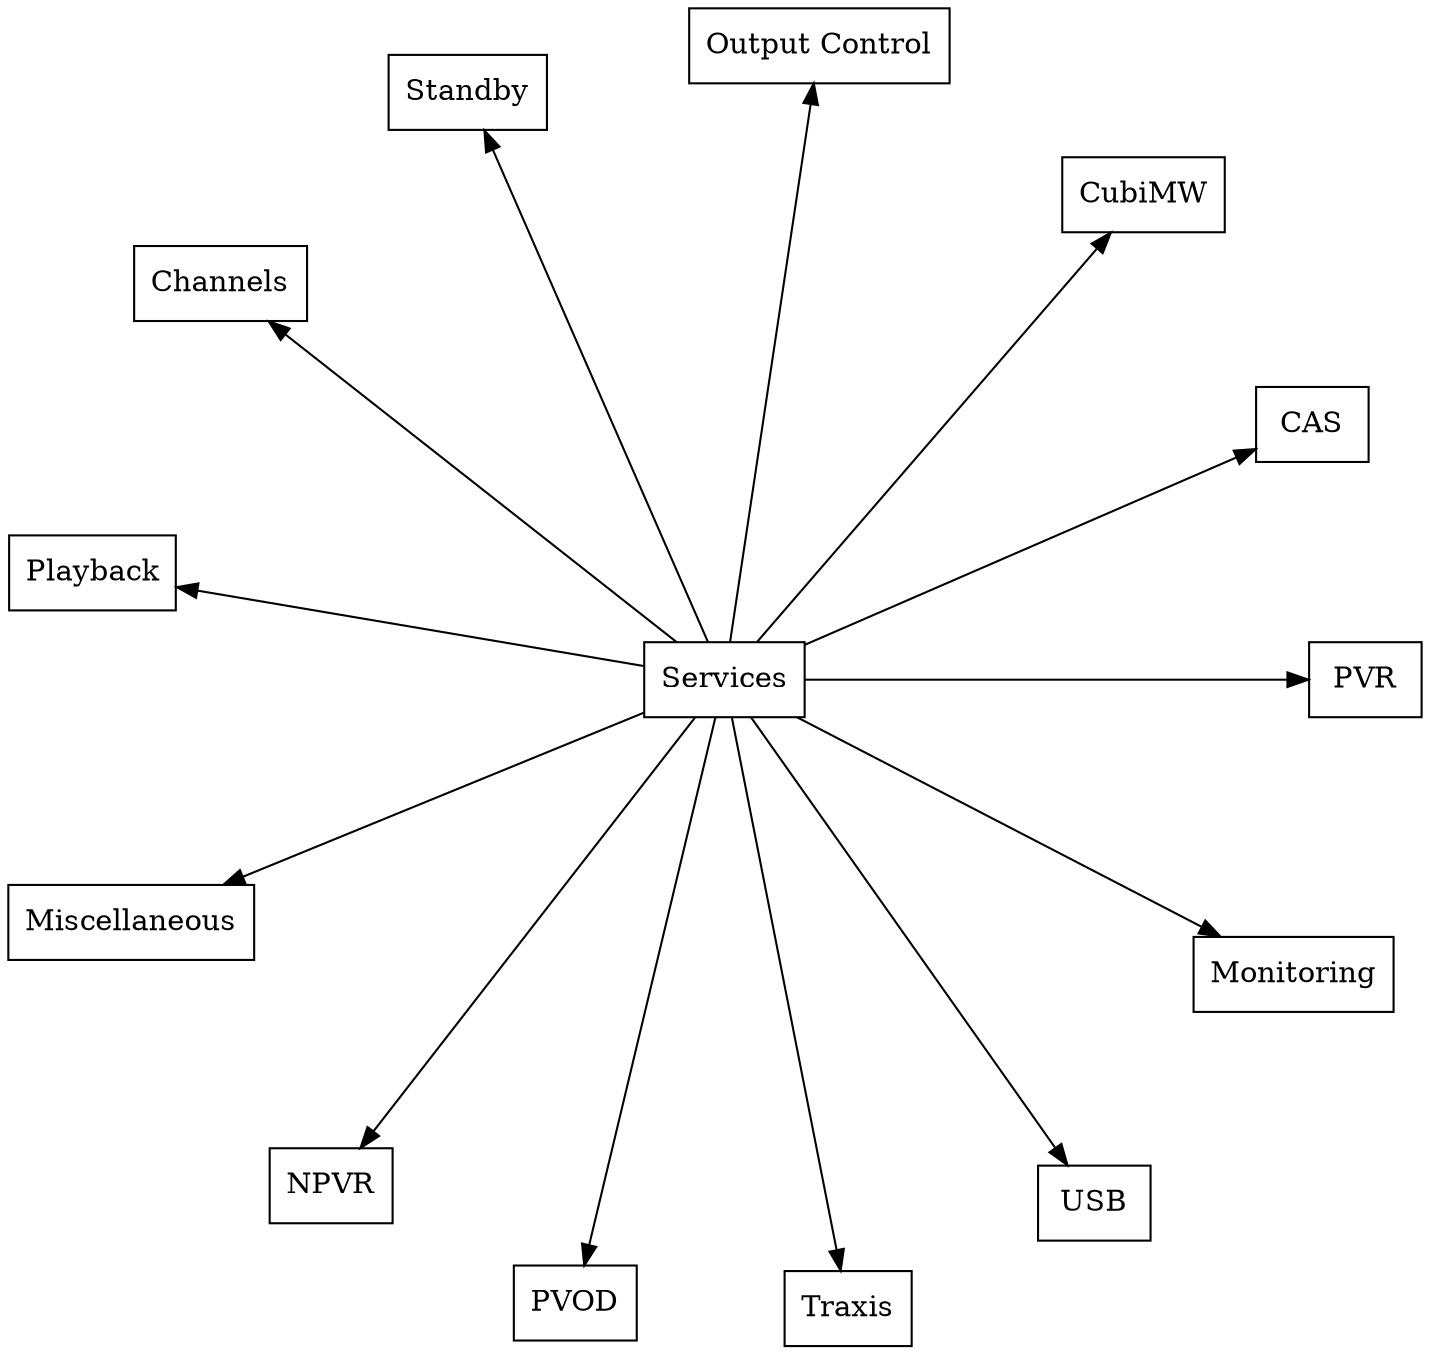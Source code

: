 digraph services {
    node [URL="\N.html" shape=box]
    graph [layout="circo"]
    services [label="Services" root=true]
    PVRServices [label="PVR"]
    CASServices [label="CAS"]
    CubiMWServices [label="CubiMW"]
    OutputControl [label="Output Control"]
    Standby
    Channels
    Playback
    Misc [label="Miscellaneous"]
    NPVR
    PVOD
    Traxis
    USB

    services -> PVRServices
    services -> CASServices
    services -> CubiMWServices
    services -> OutputControl
    services -> Monitoring
    services -> Standby
    services -> Channels
    services -> Playback 
    services -> Misc 
    services -> NPVR
    services -> PVOD
    services -> Traxis
    services -> USB
}
